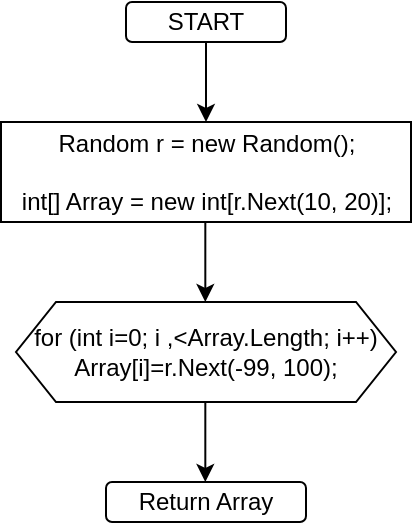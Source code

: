 <mxfile>
    <diagram id="vHtUPwzUWthqwI7PyNR5" name="Страница 1">
        <mxGraphModel dx="837" dy="308" grid="1" gridSize="10" guides="1" tooltips="1" connect="1" arrows="1" fold="1" page="1" pageScale="1" pageWidth="827" pageHeight="1169" math="0" shadow="0">
            <root>
                <mxCell id="0"/>
                <mxCell id="1" parent="0"/>
                <mxCell id="2" value="START" style="rounded=1;whiteSpace=wrap;html=1;" vertex="1" parent="1">
                    <mxGeometry x="340" y="70" width="80" height="20" as="geometry"/>
                </mxCell>
                <mxCell id="3" value="" style="endArrow=classic;html=1;exitX=0.5;exitY=1;exitDx=0;exitDy=0;" edge="1" parent="1" source="2">
                    <mxGeometry width="50" height="50" relative="1" as="geometry">
                        <mxPoint x="390" y="280" as="sourcePoint"/>
                        <mxPoint x="380" y="130" as="targetPoint"/>
                    </mxGeometry>
                </mxCell>
                <mxCell id="4" value="&lt;span class=&quot;pl-smi&quot;&gt;&lt;span class=&quot;pl-k&quot;&gt;Random&lt;/span&gt; &lt;span class=&quot;pl-en&quot;&gt;r&lt;/span&gt; &lt;span class=&quot;pl-k&quot;&gt;=&lt;/span&gt; &lt;span class=&quot;pl-k&quot;&gt;new&lt;/span&gt; &lt;span class=&quot;pl-k&quot;&gt;Random&lt;/span&gt;();&lt;br&gt;&lt;br&gt;&lt;span class=&quot;pl-k&quot;&gt;int&lt;/span&gt;[] Array&amp;nbsp;&lt;span class=&quot;pl-k&quot;&gt;=&lt;/span&gt; &lt;span class=&quot;pl-k&quot;&gt;new&lt;/span&gt; &lt;span class=&quot;pl-k&quot;&gt;int&lt;/span&gt;[&lt;span class=&quot;pl-smi&quot;&gt;r&lt;/span&gt;.&lt;span class=&quot;pl-en&quot;&gt;Next&lt;/span&gt;(10, 20)];&lt;/span&gt;" style="rounded=0;whiteSpace=wrap;html=1;" vertex="1" parent="1">
                    <mxGeometry x="277.5" y="130" width="205" height="50" as="geometry"/>
                </mxCell>
                <mxCell id="5" value="" style="endArrow=classic;html=1;exitX=0.5;exitY=1;exitDx=0;exitDy=0;" edge="1" parent="1">
                    <mxGeometry width="50" height="50" relative="1" as="geometry">
                        <mxPoint x="379.66" y="180" as="sourcePoint"/>
                        <mxPoint x="379.66" y="220" as="targetPoint"/>
                    </mxGeometry>
                </mxCell>
                <mxCell id="6" value="for (int i=0; i ,&amp;lt;Array.Length; i++)&lt;br&gt;Array[i]=r.Next(-99, 100);" style="shape=hexagon;perimeter=hexagonPerimeter2;whiteSpace=wrap;html=1;fixedSize=1;" vertex="1" parent="1">
                    <mxGeometry x="285" y="220" width="190" height="50" as="geometry"/>
                </mxCell>
                <mxCell id="7" value="Return Array" style="rounded=1;whiteSpace=wrap;html=1;" vertex="1" parent="1">
                    <mxGeometry x="330" y="310" width="100" height="20" as="geometry"/>
                </mxCell>
                <mxCell id="8" value="" style="endArrow=classic;html=1;exitX=0.5;exitY=1;exitDx=0;exitDy=0;" edge="1" parent="1">
                    <mxGeometry width="50" height="50" relative="1" as="geometry">
                        <mxPoint x="379.66" y="270" as="sourcePoint"/>
                        <mxPoint x="379.66" y="310" as="targetPoint"/>
                    </mxGeometry>
                </mxCell>
            </root>
        </mxGraphModel>
    </diagram>
</mxfile>